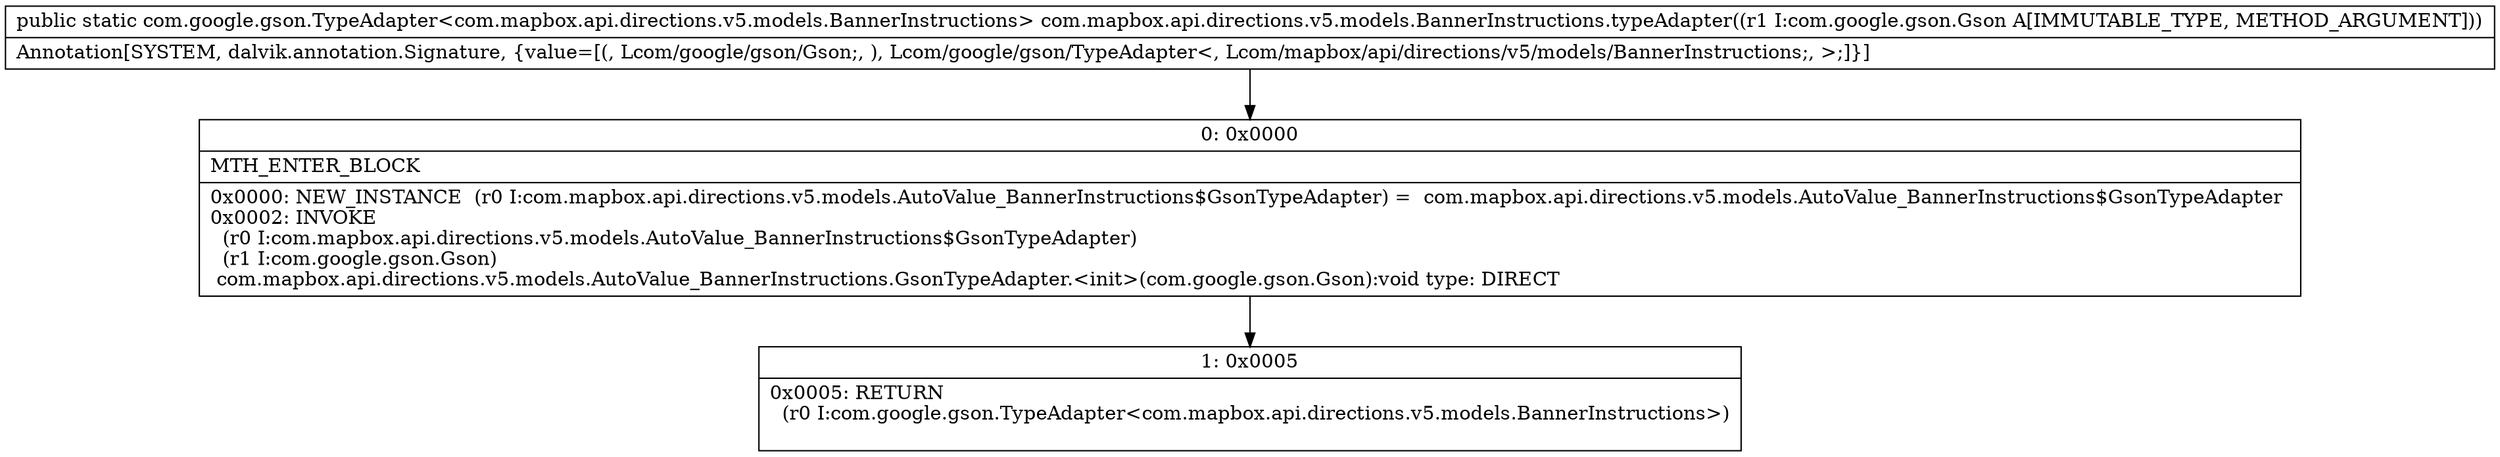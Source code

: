 digraph "CFG forcom.mapbox.api.directions.v5.models.BannerInstructions.typeAdapter(Lcom\/google\/gson\/Gson;)Lcom\/google\/gson\/TypeAdapter;" {
Node_0 [shape=record,label="{0\:\ 0x0000|MTH_ENTER_BLOCK\l|0x0000: NEW_INSTANCE  (r0 I:com.mapbox.api.directions.v5.models.AutoValue_BannerInstructions$GsonTypeAdapter) =  com.mapbox.api.directions.v5.models.AutoValue_BannerInstructions$GsonTypeAdapter \l0x0002: INVOKE  \l  (r0 I:com.mapbox.api.directions.v5.models.AutoValue_BannerInstructions$GsonTypeAdapter)\l  (r1 I:com.google.gson.Gson)\l com.mapbox.api.directions.v5.models.AutoValue_BannerInstructions.GsonTypeAdapter.\<init\>(com.google.gson.Gson):void type: DIRECT \l}"];
Node_1 [shape=record,label="{1\:\ 0x0005|0x0005: RETURN  \l  (r0 I:com.google.gson.TypeAdapter\<com.mapbox.api.directions.v5.models.BannerInstructions\>)\l \l}"];
MethodNode[shape=record,label="{public static com.google.gson.TypeAdapter\<com.mapbox.api.directions.v5.models.BannerInstructions\> com.mapbox.api.directions.v5.models.BannerInstructions.typeAdapter((r1 I:com.google.gson.Gson A[IMMUTABLE_TYPE, METHOD_ARGUMENT]))  | Annotation[SYSTEM, dalvik.annotation.Signature, \{value=[(, Lcom\/google\/gson\/Gson;, ), Lcom\/google\/gson\/TypeAdapter\<, Lcom\/mapbox\/api\/directions\/v5\/models\/BannerInstructions;, \>;]\}]\l}"];
MethodNode -> Node_0;
Node_0 -> Node_1;
}

